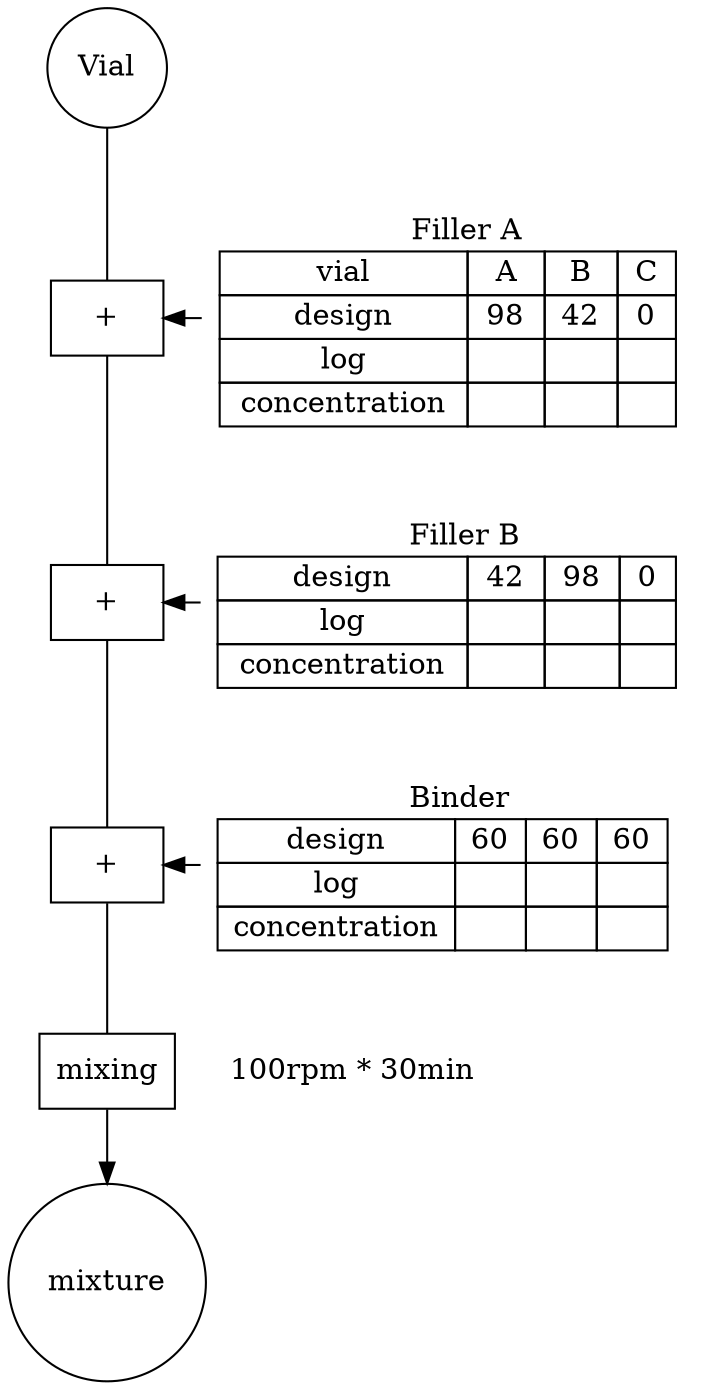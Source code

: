 digraph G {
  rankdir=TB;
  vial [shape=circle, label="Vial"];
  add_fillerA [shape=box, label="+"];
  add_fillerB [shape=box, label="+"];
  add_binder [shape=box, label="+"];
  mixing [shape=box, label="mixing"];
  mixture [shape=circle, label="mixture"];

  measure_fillerA [
    shape=none,
    label=<
        <TABLE BORDER="0" CELLBORDER="0" CELLSPACING="0">
            <TR>
                <TD COLSPAN="4" ALIGN="LEFT">
                    Filler A
                </TD>
            </TR>
            <TR>
                <TD BORDER="1"> vial </TD>
                <TD BORDER="1"> A </TD>
                <TD BORDER="1"> B </TD>
                <TD BORDER="1"> C </TD>
            </TR>
            <TR>
                <TD BORDER="1"> design </TD>
                <TD BORDER="1"> 98 </TD>
                <TD BORDER="1"> 42 </TD>
                <TD BORDER="1"> 0 </TD>
            </TR>
            <TR>
                <TD BORDER="1"> log </TD>
                <TD BORDER="1">  </TD>
                <TD BORDER="1">  </TD>
                <TD BORDER="1">  </TD>
            </TR>
            <TR>
                <TD BORDER="1"> concentration </TD>
                <TD BORDER="1">  </TD>
                <TD BORDER="1">  </TD>
                <TD BORDER="1">  </TD>
            </TR>
        </TABLE>
    >
  ];

  measure_fillerB [
    shape=none,
    label=<
        <TABLE BORDER="0" CELLBORDER="0" CELLSPACING="0">
            <TR>
                <TD COLSPAN="4" ALIGN="LEFT">
                    Filler B
                </TD>
            </TR>
            <TR>
                <TD BORDER="1"> design </TD>
                <TD BORDER="1"> 42 </TD>
                <TD BORDER="1"> 98 </TD>
                <TD BORDER="1"> 0 </TD>
            </TR>
            <TR>
                <TD BORDER="1"> log </TD>
                <TD BORDER="1">  </TD>
                <TD BORDER="1">  </TD>
                <TD BORDER="1">  </TD>
            </TR>
            <TR>
                <TD BORDER="1"> concentration </TD>
                <TD BORDER="1">  </TD>
                <TD BORDER="1">  </TD>
                <TD BORDER="1">  </TD>
            </TR>
        </TABLE>
    >
  ];

  measure_binder [
    shape=none,
    label=<
        <TABLE BORDER="0" CELLBORDER="0" CELLSPACING="0">
            <TR>
                <TD COLSPAN="4" ALIGN="LEFT">
                    Binder
                </TD>
            </TR>
            <TR>
                <TD BORDER="1"> design </TD>
                <TD BORDER="1"> 60 </TD>
                <TD BORDER="1"> 60 </TD>
                <TD BORDER="1"> 60 </TD>
            </TR>
            <TR>
                <TD BORDER="1"> log </TD>
                <TD BORDER="1">  </TD>
                <TD BORDER="1">  </TD>
                <TD BORDER="1">  </TD>
            </TR>
            <TR>
                <TD BORDER="1"> concentration </TD>
                <TD BORDER="1">  </TD>
                <TD BORDER="1">  </TD>
                <TD BORDER="1">  </TD>
            </TR>
        </TABLE>
    >
  ];
  mixing_condition [shape=none, label="100rpm * 30min"]

  vial -> add_fillerA [dir=none];
  add_fillerA -> add_fillerB [dir=none];
  add_fillerB -> add_binder [dir=none];
  add_binder -> mixing [dir=none];
  mixing -> mixture;
  
  {rank = same; add_fillerA; measure_fillerA}
  measure_fillerA -> add_fillerA [constraint=false]

  {rank = same; add_fillerB; measure_fillerB}
  measure_fillerB -> add_fillerB [constraint=false]

  {rank = same; add_binder; measure_binder}
  measure_binder -> add_binder [constraint=false]

  {rank = same; mixing; mixing_condition}
  mixing_condition -> mixing [style=invis, constraint=false]
}
